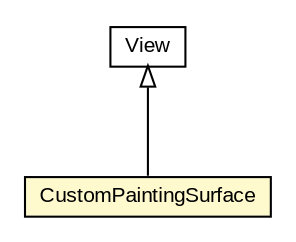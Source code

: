 #!/usr/local/bin/dot
#
# Class diagram 
# Generated by UMLGraph version R5_6-24-gf6e263 (http://www.umlgraph.org/)
#

digraph G {
	edge [fontname="arial",fontsize=10,labelfontname="arial",labelfontsize=10];
	node [fontname="arial",fontsize=10,shape=plaintext];
	nodesep=0.25;
	ranksep=0.5;
	// org.osmdroid.samplefragments.drawing.CustomPaintingSurface
	c11743 [label=<<table title="org.osmdroid.samplefragments.drawing.CustomPaintingSurface" border="0" cellborder="1" cellspacing="0" cellpadding="2" port="p" bgcolor="lemonChiffon" href="./CustomPaintingSurface.html">
		<tr><td><table border="0" cellspacing="0" cellpadding="1">
<tr><td align="center" balign="center"> CustomPaintingSurface </td></tr>
		</table></td></tr>
		</table>>, URL="./CustomPaintingSurface.html", fontname="arial", fontcolor="black", fontsize=10.0];
	//org.osmdroid.samplefragments.drawing.CustomPaintingSurface extends android.view.View
	c11853:p -> c11743:p [dir=back,arrowtail=empty];
	// android.view.View
	c11853 [label=<<table title="android.view.View" border="0" cellborder="1" cellspacing="0" cellpadding="2" port="p" href="http://java.sun.com/j2se/1.4.2/docs/api/android/view/View.html">
		<tr><td><table border="0" cellspacing="0" cellpadding="1">
<tr><td align="center" balign="center"> View </td></tr>
		</table></td></tr>
		</table>>, URL="http://java.sun.com/j2se/1.4.2/docs/api/android/view/View.html", fontname="arial", fontcolor="black", fontsize=10.0];
}

